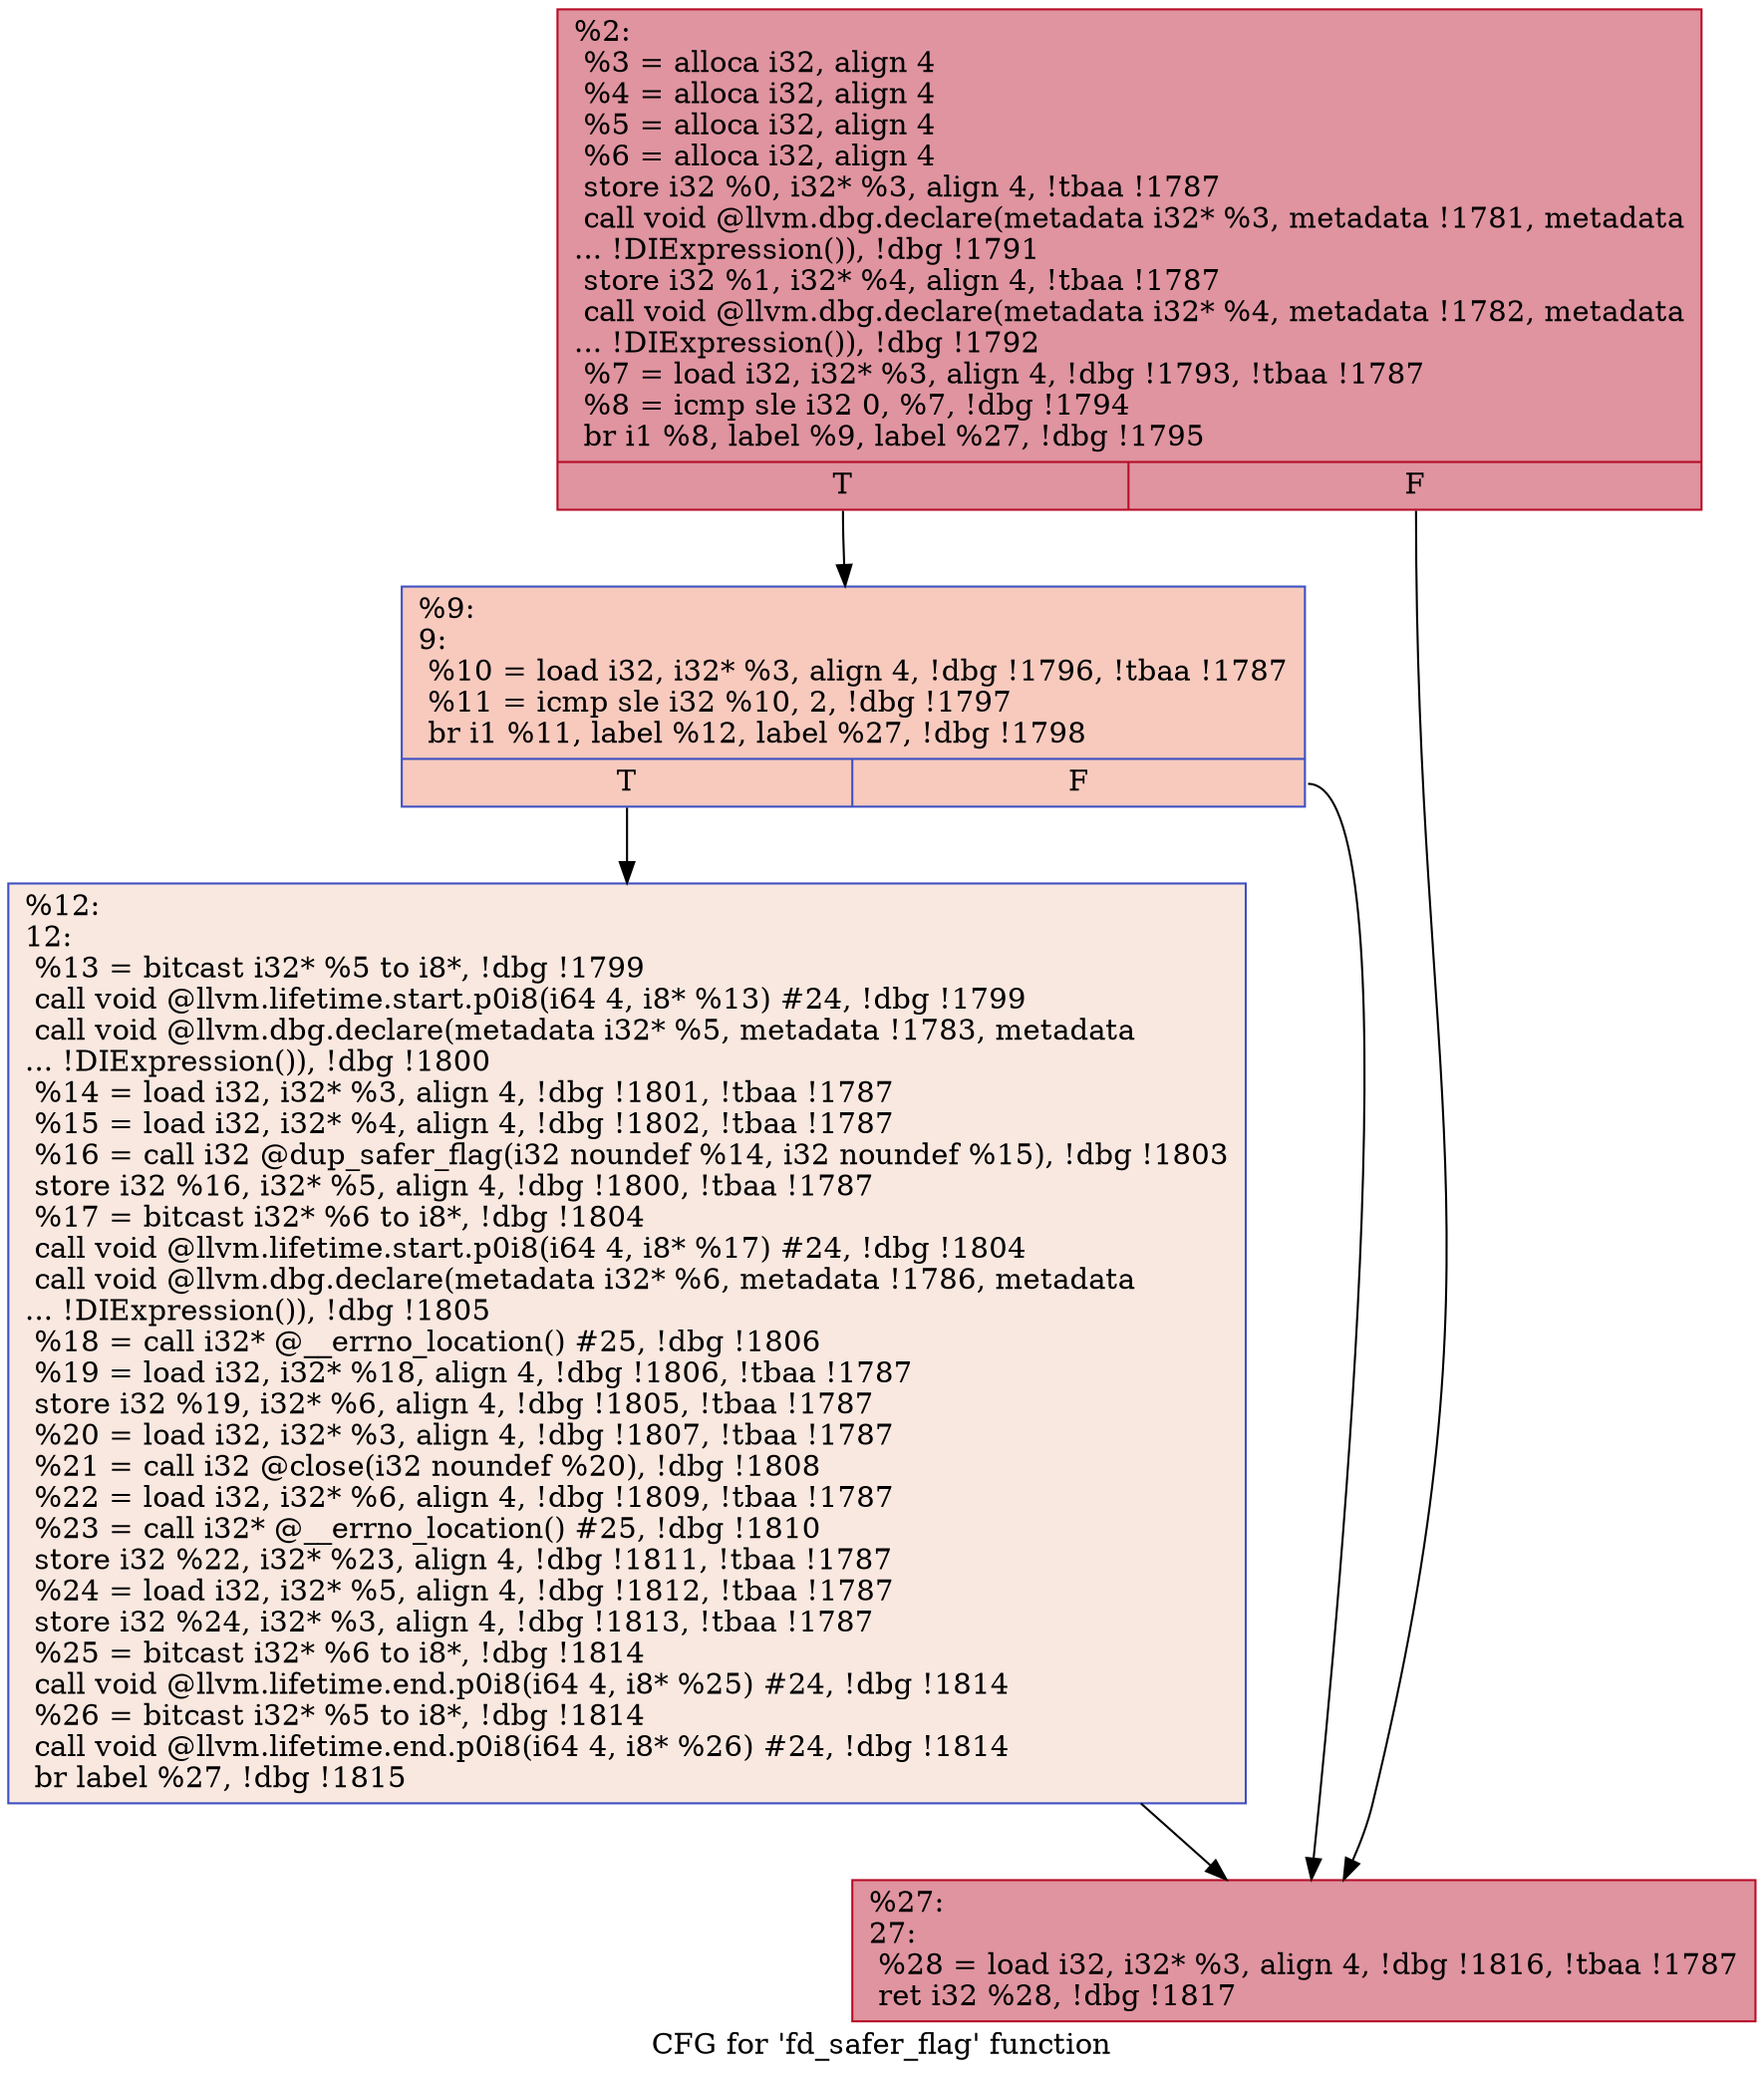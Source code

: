 digraph "CFG for 'fd_safer_flag' function" {
	label="CFG for 'fd_safer_flag' function";

	Node0x28de0e0 [shape=record,color="#b70d28ff", style=filled, fillcolor="#b70d2870",label="{%2:\l  %3 = alloca i32, align 4\l  %4 = alloca i32, align 4\l  %5 = alloca i32, align 4\l  %6 = alloca i32, align 4\l  store i32 %0, i32* %3, align 4, !tbaa !1787\l  call void @llvm.dbg.declare(metadata i32* %3, metadata !1781, metadata\l... !DIExpression()), !dbg !1791\l  store i32 %1, i32* %4, align 4, !tbaa !1787\l  call void @llvm.dbg.declare(metadata i32* %4, metadata !1782, metadata\l... !DIExpression()), !dbg !1792\l  %7 = load i32, i32* %3, align 4, !dbg !1793, !tbaa !1787\l  %8 = icmp sle i32 0, %7, !dbg !1794\l  br i1 %8, label %9, label %27, !dbg !1795\l|{<s0>T|<s1>F}}"];
	Node0x28de0e0:s0 -> Node0x28e2470;
	Node0x28de0e0:s1 -> Node0x28e2510;
	Node0x28e2470 [shape=record,color="#3d50c3ff", style=filled, fillcolor="#ef886b70",label="{%9:\l9:                                                \l  %10 = load i32, i32* %3, align 4, !dbg !1796, !tbaa !1787\l  %11 = icmp sle i32 %10, 2, !dbg !1797\l  br i1 %11, label %12, label %27, !dbg !1798\l|{<s0>T|<s1>F}}"];
	Node0x28e2470:s0 -> Node0x28e24c0;
	Node0x28e2470:s1 -> Node0x28e2510;
	Node0x28e24c0 [shape=record,color="#3d50c3ff", style=filled, fillcolor="#f1ccb870",label="{%12:\l12:                                               \l  %13 = bitcast i32* %5 to i8*, !dbg !1799\l  call void @llvm.lifetime.start.p0i8(i64 4, i8* %13) #24, !dbg !1799\l  call void @llvm.dbg.declare(metadata i32* %5, metadata !1783, metadata\l... !DIExpression()), !dbg !1800\l  %14 = load i32, i32* %3, align 4, !dbg !1801, !tbaa !1787\l  %15 = load i32, i32* %4, align 4, !dbg !1802, !tbaa !1787\l  %16 = call i32 @dup_safer_flag(i32 noundef %14, i32 noundef %15), !dbg !1803\l  store i32 %16, i32* %5, align 4, !dbg !1800, !tbaa !1787\l  %17 = bitcast i32* %6 to i8*, !dbg !1804\l  call void @llvm.lifetime.start.p0i8(i64 4, i8* %17) #24, !dbg !1804\l  call void @llvm.dbg.declare(metadata i32* %6, metadata !1786, metadata\l... !DIExpression()), !dbg !1805\l  %18 = call i32* @__errno_location() #25, !dbg !1806\l  %19 = load i32, i32* %18, align 4, !dbg !1806, !tbaa !1787\l  store i32 %19, i32* %6, align 4, !dbg !1805, !tbaa !1787\l  %20 = load i32, i32* %3, align 4, !dbg !1807, !tbaa !1787\l  %21 = call i32 @close(i32 noundef %20), !dbg !1808\l  %22 = load i32, i32* %6, align 4, !dbg !1809, !tbaa !1787\l  %23 = call i32* @__errno_location() #25, !dbg !1810\l  store i32 %22, i32* %23, align 4, !dbg !1811, !tbaa !1787\l  %24 = load i32, i32* %5, align 4, !dbg !1812, !tbaa !1787\l  store i32 %24, i32* %3, align 4, !dbg !1813, !tbaa !1787\l  %25 = bitcast i32* %6 to i8*, !dbg !1814\l  call void @llvm.lifetime.end.p0i8(i64 4, i8* %25) #24, !dbg !1814\l  %26 = bitcast i32* %5 to i8*, !dbg !1814\l  call void @llvm.lifetime.end.p0i8(i64 4, i8* %26) #24, !dbg !1814\l  br label %27, !dbg !1815\l}"];
	Node0x28e24c0 -> Node0x28e2510;
	Node0x28e2510 [shape=record,color="#b70d28ff", style=filled, fillcolor="#b70d2870",label="{%27:\l27:                                               \l  %28 = load i32, i32* %3, align 4, !dbg !1816, !tbaa !1787\l  ret i32 %28, !dbg !1817\l}"];
}
